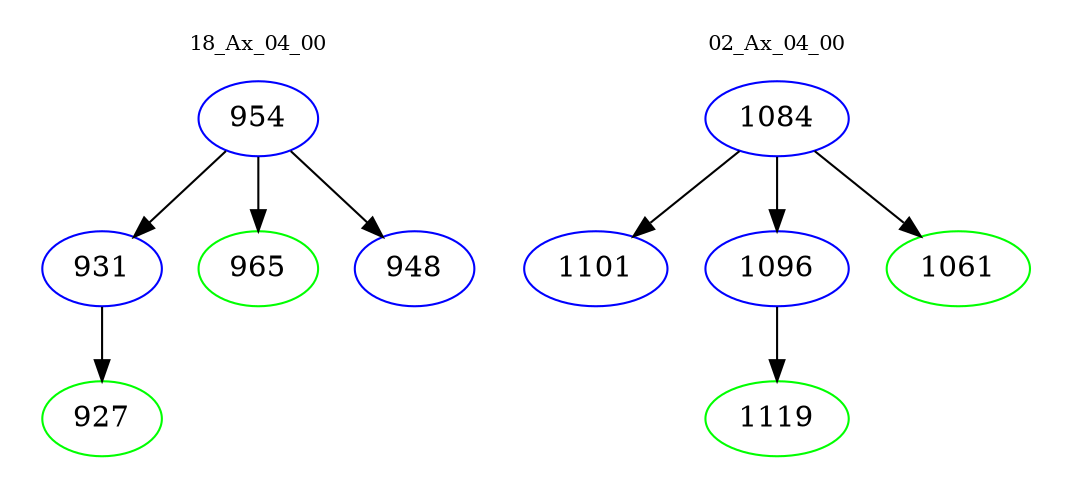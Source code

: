 digraph{
subgraph cluster_0 {
color = white
label = "18_Ax_04_00";
fontsize=10;
T0_954 [label="954", color="blue"]
T0_954 -> T0_931 [color="black"]
T0_931 [label="931", color="blue"]
T0_931 -> T0_927 [color="black"]
T0_927 [label="927", color="green"]
T0_954 -> T0_965 [color="black"]
T0_965 [label="965", color="green"]
T0_954 -> T0_948 [color="black"]
T0_948 [label="948", color="blue"]
}
subgraph cluster_1 {
color = white
label = "02_Ax_04_00";
fontsize=10;
T1_1084 [label="1084", color="blue"]
T1_1084 -> T1_1101 [color="black"]
T1_1101 [label="1101", color="blue"]
T1_1084 -> T1_1096 [color="black"]
T1_1096 [label="1096", color="blue"]
T1_1096 -> T1_1119 [color="black"]
T1_1119 [label="1119", color="green"]
T1_1084 -> T1_1061 [color="black"]
T1_1061 [label="1061", color="green"]
}
}
